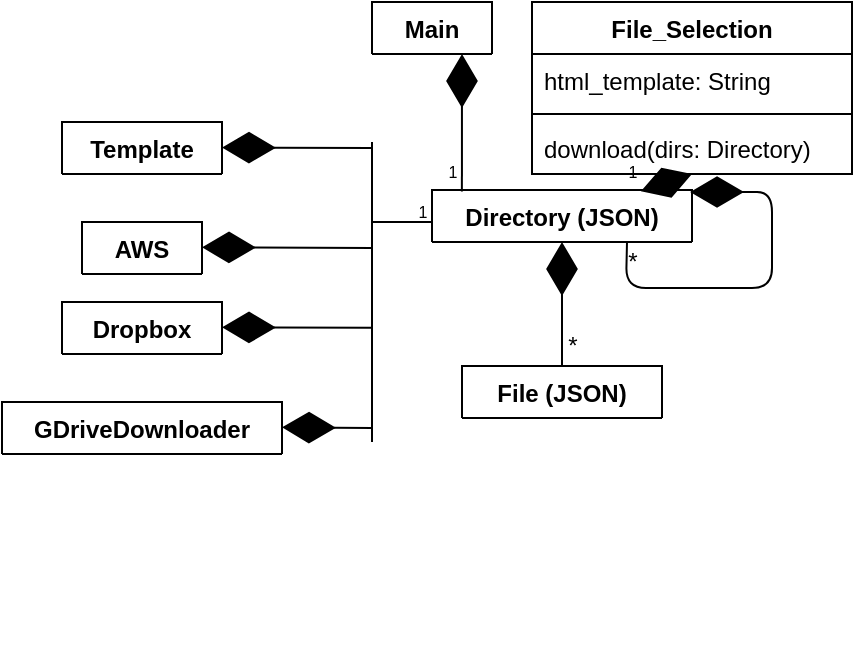 <mxfile version="13.0.3" type="device"><diagram id="C5RBs43oDa-KdzZeNtuy" name="Page-1"><mxGraphModel dx="1422" dy="816" grid="1" gridSize="10" guides="1" tooltips="1" connect="1" arrows="1" fold="1" page="1" pageScale="1" pageWidth="1169" pageHeight="827" math="0" shadow="0"><root><mxCell id="WIyWlLk6GJQsqaUBKTNV-0"/><mxCell id="WIyWlLk6GJQsqaUBKTNV-1" parent="WIyWlLk6GJQsqaUBKTNV-0"/><mxCell id="PUjD-5yK6D6DXM_f7cYs-7" value="" style="group" parent="WIyWlLk6GJQsqaUBKTNV-1" vertex="1" connectable="0"><mxGeometry x="580" y="124" width="160" height="238" as="geometry"/></mxCell><mxCell id="XWtVJLDJFeBlqaPUyuqN-22" value="Directory (JSON)" style="swimlane;fontStyle=1;align=center;verticalAlign=top;childLayout=stackLayout;horizontal=1;startSize=26;horizontalStack=0;resizeParent=1;resizeParentMax=0;resizeLast=0;collapsible=1;marginBottom=0;" parent="PUjD-5yK6D6DXM_f7cYs-7" vertex="1" collapsed="1"><mxGeometry width="130" height="26" as="geometry"><mxRectangle width="160" height="98" as="alternateBounds"/></mxGeometry></mxCell><mxCell id="XWtVJLDJFeBlqaPUyuqN-23" value="name: String&#10;path: String&#10;directories: Directory Vector&#10;files: File Vector" style="text;strokeColor=none;fillColor=none;align=left;verticalAlign=top;spacingLeft=4;spacingRight=4;overflow=hidden;rotatable=0;points=[[0,0.5],[1,0.5]];portConstraint=eastwest;" parent="XWtVJLDJFeBlqaPUyuqN-22" vertex="1"><mxGeometry y="26" width="130" height="64" as="geometry"/></mxCell><mxCell id="XWtVJLDJFeBlqaPUyuqN-24" value="" style="line;strokeWidth=1;fillColor=none;align=left;verticalAlign=middle;spacingTop=-1;spacingLeft=3;spacingRight=3;rotatable=0;labelPosition=right;points=[];portConstraint=eastwest;" parent="XWtVJLDJFeBlqaPUyuqN-22" vertex="1"><mxGeometry y="90" width="130" height="8" as="geometry"/></mxCell><mxCell id="PUjD-5yK6D6DXM_f7cYs-3" value="" style="endArrow=diamondThin;endFill=1;endSize=24;html=1;entryX=0.994;entryY=0.375;entryDx=0;entryDy=0;entryPerimeter=0;exitX=0.75;exitY=1;exitDx=0;exitDy=0;" parent="XWtVJLDJFeBlqaPUyuqN-22" source="XWtVJLDJFeBlqaPUyuqN-22" target="XWtVJLDJFeBlqaPUyuqN-23" edge="1"><mxGeometry width="160" relative="1" as="geometry"><mxPoint x="110" y="120" as="sourcePoint"/><mxPoint x="410" y="150" as="targetPoint"/><Array as="points"><mxPoint x="120" y="120"/><mxPoint x="200" y="120"/><mxPoint x="200" y="50"/></Array></mxGeometry></mxCell><mxCell id="PUjD-5yK6D6DXM_f7cYs-0" value="" style="endArrow=diamondThin;endFill=1;endSize=24;html=1;entryX=0.5;entryY=1;entryDx=0;entryDy=0;exitX=0.5;exitY=0;exitDx=0;exitDy=0;" parent="PUjD-5yK6D6DXM_f7cYs-7" source="XWtVJLDJFeBlqaPUyuqN-27" target="XWtVJLDJFeBlqaPUyuqN-22" edge="1"><mxGeometry width="160" relative="1" as="geometry"><mxPoint x="-620" y="280" as="sourcePoint"/><mxPoint x="-460" y="280" as="targetPoint"/></mxGeometry></mxCell><mxCell id="PUjD-5yK6D6DXM_f7cYs-1" value="*" style="text;html=1;align=center;verticalAlign=middle;resizable=0;points=[];autosize=1;" parent="PUjD-5yK6D6DXM_f7cYs-7" vertex="1"><mxGeometry x="60" y="68" width="20" height="20" as="geometry"/></mxCell><mxCell id="PUjD-5yK6D6DXM_f7cYs-4" value="*" style="text;html=1;align=center;verticalAlign=middle;resizable=0;points=[];autosize=1;" parent="PUjD-5yK6D6DXM_f7cYs-7" vertex="1"><mxGeometry x="90" y="26" width="20" height="20" as="geometry"/></mxCell><mxCell id="XWtVJLDJFeBlqaPUyuqN-27" value="File (JSON)" style="swimlane;fontStyle=1;align=center;verticalAlign=top;childLayout=stackLayout;horizontal=1;startSize=26;horizontalStack=0;resizeParent=1;resizeParentMax=0;resizeLast=0;collapsible=1;marginBottom=0;" parent="PUjD-5yK6D6DXM_f7cYs-7" vertex="1" collapsed="1"><mxGeometry x="15" y="88" width="100" height="26" as="geometry"><mxRectangle y="170" width="160" height="68" as="alternateBounds"/></mxGeometry></mxCell><mxCell id="XWtVJLDJFeBlqaPUyuqN-28" value="name: String&#10;path: String" style="text;strokeColor=none;fillColor=none;align=left;verticalAlign=top;spacingLeft=4;spacingRight=4;overflow=hidden;rotatable=0;points=[[0,0.5],[1,0.5]];portConstraint=eastwest;" parent="XWtVJLDJFeBlqaPUyuqN-27" vertex="1"><mxGeometry y="26" width="100" height="34" as="geometry"/></mxCell><mxCell id="XWtVJLDJFeBlqaPUyuqN-29" value="" style="line;strokeWidth=1;fillColor=none;align=left;verticalAlign=middle;spacingTop=-1;spacingLeft=3;spacingRight=3;rotatable=0;labelPosition=right;points=[];portConstraint=eastwest;" parent="XWtVJLDJFeBlqaPUyuqN-27" vertex="1"><mxGeometry y="60" width="100" height="8" as="geometry"/></mxCell><mxCell id="MmyLhCDny8lxXup4z3QG-3" value="" style="endArrow=diamondThin;endFill=1;endSize=24;html=1;entryX=0.994;entryY=0.375;entryDx=0;entryDy=0;entryPerimeter=0;exitX=0.75;exitY=1;exitDx=0;exitDy=0;" parent="PUjD-5yK6D6DXM_f7cYs-7" source="XWtVJLDJFeBlqaPUyuqN-22" edge="1"><mxGeometry width="160" relative="1" as="geometry"><mxPoint x="90" y="49" as="sourcePoint"/><mxPoint x="129.04" y="1" as="targetPoint"/><Array as="points"><mxPoint x="97" y="49"/><mxPoint x="170" y="49"/><mxPoint x="170" y="1"/></Array></mxGeometry></mxCell><mxCell id="1gOJ1gNkcal4FqrxBqCz-0" value="Template" style="swimlane;fontStyle=1;align=center;verticalAlign=top;childLayout=stackLayout;horizontal=1;startSize=26;horizontalStack=0;resizeParent=1;resizeParentMax=0;resizeLast=0;collapsible=1;marginBottom=0;" parent="WIyWlLk6GJQsqaUBKTNV-1" vertex="1" collapsed="1"><mxGeometry x="395" y="90" width="80" height="26" as="geometry"><mxRectangle x="-600" y="320" width="440" height="168" as="alternateBounds"/></mxGeometry></mxCell><mxCell id="1gOJ1gNkcal4FqrxBqCz-1" value="[NAME]_?[MODEL]_[PARAM]:String&#10;[NAME]_get_files_list_result:String&#10;[NAME]_entries_to_download:List" style="text;strokeColor=none;fillColor=none;align=left;verticalAlign=top;spacingLeft=4;spacingRight=4;overflow=hidden;rotatable=0;points=[[0,0.5],[1,0.5]];portConstraint=eastwest;" parent="1gOJ1gNkcal4FqrxBqCz-0" vertex="1"><mxGeometry y="26" width="80" height="54" as="geometry"/></mxCell><mxCell id="1gOJ1gNkcal4FqrxBqCz-2" value="" style="line;strokeWidth=1;fillColor=none;align=left;verticalAlign=middle;spacingTop=-1;spacingLeft=3;spacingRight=3;rotatable=0;labelPosition=right;points=[];portConstraint=eastwest;" parent="1gOJ1gNkcal4FqrxBqCz-0" vertex="1"><mxGeometry y="80" width="80" height="8" as="geometry"/></mxCell><mxCell id="1gOJ1gNkcal4FqrxBqCz-3" value="[NAME]_authentication(void)&#10;[NAME]_get_files_list(void)&#10;[NAME]_format_entries_list(in [NAME]_get_files_list_result:List)&#10;[NAME]_select_entries_to_download(in [NAME]_entries_to_download:List)&#10;[NAME]_download_selected_entries(void)" style="text;strokeColor=none;fillColor=none;align=left;verticalAlign=top;spacingLeft=4;spacingRight=4;overflow=hidden;rotatable=0;points=[[0,0.5],[1,0.5]];portConstraint=eastwest;" parent="1gOJ1gNkcal4FqrxBqCz-0" vertex="1"><mxGeometry y="88" width="80" height="80" as="geometry"/></mxCell><mxCell id="XWtVJLDJFeBlqaPUyuqN-18" value="File_Selection" style="swimlane;fontStyle=1;align=center;verticalAlign=top;childLayout=stackLayout;horizontal=1;startSize=26;horizontalStack=0;resizeParent=1;resizeParentMax=0;resizeLast=0;collapsible=1;marginBottom=0;" parent="WIyWlLk6GJQsqaUBKTNV-1" vertex="1"><mxGeometry x="630" y="30" width="160" height="86" as="geometry"><mxRectangle x="630" y="30" width="110" height="26" as="alternateBounds"/></mxGeometry></mxCell><mxCell id="XWtVJLDJFeBlqaPUyuqN-19" value="html_template: String" style="text;strokeColor=none;fillColor=none;align=left;verticalAlign=top;spacingLeft=4;spacingRight=4;overflow=hidden;rotatable=0;points=[[0,0.5],[1,0.5]];portConstraint=eastwest;" parent="XWtVJLDJFeBlqaPUyuqN-18" vertex="1"><mxGeometry y="26" width="160" height="26" as="geometry"/></mxCell><mxCell id="XWtVJLDJFeBlqaPUyuqN-20" value="" style="line;strokeWidth=1;fillColor=none;align=left;verticalAlign=middle;spacingTop=-1;spacingLeft=3;spacingRight=3;rotatable=0;labelPosition=right;points=[];portConstraint=eastwest;" parent="XWtVJLDJFeBlqaPUyuqN-18" vertex="1"><mxGeometry y="52" width="160" height="8" as="geometry"/></mxCell><mxCell id="XWtVJLDJFeBlqaPUyuqN-21" value="download(dirs: Directory)" style="text;strokeColor=none;fillColor=none;align=left;verticalAlign=top;spacingLeft=4;spacingRight=4;overflow=hidden;rotatable=0;points=[[0,0.5],[1,0.5]];portConstraint=eastwest;" parent="XWtVJLDJFeBlqaPUyuqN-18" vertex="1"><mxGeometry y="60" width="160" height="26" as="geometry"/></mxCell><mxCell id="XWtVJLDJFeBlqaPUyuqN-8" value="Main" style="swimlane;fontStyle=1;align=center;verticalAlign=top;childLayout=stackLayout;horizontal=1;startSize=26;horizontalStack=0;resizeParent=1;resizeParentMax=0;resizeLast=0;collapsible=1;marginBottom=0;" parent="WIyWlLk6GJQsqaUBKTNV-1" vertex="1" collapsed="1"><mxGeometry x="550" y="30" width="60" height="26" as="geometry"><mxRectangle x="630" y="240" width="160" height="88" as="alternateBounds"/></mxGeometry></mxCell><mxCell id="XWtVJLDJFeBlqaPUyuqN-9" value="platforms: String Vector&#10;credentials: String Vector&#10;" style="text;strokeColor=none;fillColor=none;align=left;verticalAlign=top;spacingLeft=4;spacingRight=4;overflow=hidden;rotatable=0;points=[[0,0.5],[1,0.5]];portConstraint=eastwest;" parent="XWtVJLDJFeBlqaPUyuqN-8" vertex="1"><mxGeometry y="26" width="60" height="44" as="geometry"/></mxCell><mxCell id="XWtVJLDJFeBlqaPUyuqN-10" value="" style="line;strokeWidth=1;fillColor=none;align=left;verticalAlign=middle;spacingTop=-1;spacingLeft=3;spacingRight=3;rotatable=0;labelPosition=right;points=[];portConstraint=eastwest;" parent="XWtVJLDJFeBlqaPUyuqN-8" vertex="1"><mxGeometry y="70" width="60" height="18" as="geometry"/></mxCell><mxCell id="PUjD-5yK6D6DXM_f7cYs-41" value="AWS" style="swimlane;fontStyle=1;align=center;verticalAlign=top;childLayout=stackLayout;horizontal=1;startSize=26;horizontalStack=0;resizeParent=1;resizeParentMax=0;resizeLast=0;collapsible=1;marginBottom=0;" parent="WIyWlLk6GJQsqaUBKTNV-1" vertex="1" collapsed="1"><mxGeometry x="405" y="140" width="60" height="26" as="geometry"><mxRectangle x="120" y="-92" width="280" height="260" as="alternateBounds"/></mxGeometry></mxCell><mxCell id="PUjD-5yK6D6DXM_f7cYs-42" value="aws_ec2_client_flow: Object boto3.client()&#10;aws_s3_client_flow: Object boto3.client()&#10;aws_s3_resource_flow: Object boto3.resource()&#10;aws_get_files_list_result: Object JSON&#10;aws_entries_to_download_list: Object JSON&#10;aws_entries_to_download_list: Object List&#10;aws_download_path: String=&quot;C:/Downloads&quot;" style="text;strokeColor=none;fillColor=none;align=left;verticalAlign=top;spacingLeft=4;spacingRight=4;overflow=hidden;rotatable=0;points=[[0,0.5],[1,0.5]];portConstraint=eastwest;" parent="PUjD-5yK6D6DXM_f7cYs-41" vertex="1"><mxGeometry y="26" width="60" height="114" as="geometry"/></mxCell><mxCell id="PUjD-5yK6D6DXM_f7cYs-43" value="" style="line;strokeWidth=1;fillColor=none;align=left;verticalAlign=middle;spacingTop=-1;spacingLeft=3;spacingRight=3;rotatable=0;labelPosition=right;points=[];portConstraint=eastwest;" parent="PUjD-5yK6D6DXM_f7cYs-41" vertex="1"><mxGeometry y="140" width="60" height="30" as="geometry"/></mxCell><mxCell id="PUjD-5yK6D6DXM_f7cYs-44" value="aws_authentication: void&#10;aws_get_files_list: void&#10;aws_format_entries_list: void&#10;aws_select_entries_to_download_void&#10;aws_download_selected_entires: void" style="text;strokeColor=none;fillColor=none;align=left;verticalAlign=top;spacingLeft=4;spacingRight=4;overflow=hidden;rotatable=0;points=[[0,0.5],[1,0.5]];portConstraint=eastwest;" parent="PUjD-5yK6D6DXM_f7cYs-41" vertex="1"><mxGeometry y="170" width="60" height="90" as="geometry"/></mxCell><mxCell id="VuYZm0qjbYzL9_JQLtvp-0" value="Dropbox" style="swimlane;fontStyle=1;align=center;verticalAlign=top;childLayout=stackLayout;horizontal=1;startSize=26;horizontalStack=0;resizeParent=1;resizeParentMax=0;resizeLast=0;collapsible=1;marginBottom=0;" parent="WIyWlLk6GJQsqaUBKTNV-1" vertex="1" collapsed="1"><mxGeometry x="395" y="180" width="80" height="26" as="geometry"><mxRectangle x="45" y="210" width="430" height="310" as="alternateBounds"/></mxGeometry></mxCell><mxCell id="VuYZm0qjbYzL9_JQLtvp-1" value="dropbox_api_key:String&#10;dropbox_api_secret:String&#10;dropbox_authentication_auth_flow:String&#10;dropbox_authentication_authorize_url:String&#10;dropbox_authentication_auth_code:String&#10;dropbox_authentication_oauth_result:Sting &#10;dbx:String&#10;dropbox_get_files_return:String&#10;dropbox_get_files_list_result:String&#10;dropbox_entries_to_download_list:String&#10;dropbox_download_path:String&#10;dropbox_dictionary:String" style="text;strokeColor=none;fillColor=none;align=left;verticalAlign=top;spacingLeft=4;spacingRight=4;overflow=hidden;rotatable=0;points=[[0,0.5],[1,0.5]];portConstraint=eastwest;labelBackgroundColor=none;fontColor=#000000;" parent="VuYZm0qjbYzL9_JQLtvp-0" vertex="1"><mxGeometry y="26" width="80" height="184" as="geometry"/></mxCell><mxCell id="VuYZm0qjbYzL9_JQLtvp-2" value="" style="line;strokeWidth=1;fillColor=none;align=left;verticalAlign=middle;spacingTop=-1;spacingLeft=3;spacingRight=3;rotatable=0;labelPosition=right;points=[];portConstraint=eastwest;" parent="VuYZm0qjbYzL9_JQLtvp-0" vertex="1"><mxGeometry y="210" width="80" height="8" as="geometry"/></mxCell><mxCell id="VuYZm0qjbYzL9_JQLtvp-3" value="dropbox_authentication(void)&#10;dropbox_get_files_list(void)&#10;dropbox_format_entries_list(in dropbox_get_files_list_result:String)&#10;dropbox_select_entries_to_download(in dropbox_entries_to_download:String)&#10;dropbox_download_selected_entries(void)" style="text;strokeColor=none;fillColor=none;align=left;verticalAlign=top;spacingLeft=4;spacingRight=4;overflow=hidden;rotatable=0;points=[[0,0.5],[1,0.5]];portConstraint=eastwest;labelBackgroundColor=#ffffff;" parent="VuYZm0qjbYzL9_JQLtvp-0" vertex="1"><mxGeometry y="218" width="80" height="92" as="geometry"/></mxCell><mxCell id="E6ryuPVC76yGmqxDlpta-0" value="GDriveDownloader" style="swimlane;fontStyle=1;align=center;verticalAlign=top;childLayout=stackLayout;horizontal=1;startSize=26;horizontalStack=0;resizeParent=1;resizeParentMax=0;resizeLast=0;collapsible=1;marginBottom=0;" parent="WIyWlLk6GJQsqaUBKTNV-1" vertex="1" collapsed="1"><mxGeometry x="365" y="230" width="140" height="26" as="geometry"><mxRectangle x="35" y="540" width="450" height="216" as="alternateBounds"/></mxGeometry></mxCell><mxCell id="E6ryuPVC76yGmqxDlpta-1" value="self.GDriveDownloader_creds = creds&#10;self.GDriveDownloader_SCOPES = ['https://www.googleapis.com/auth/drive']&#10;self.GDriveDownloader_service = service&#10;self.GDriveDownloader_file_List = None&#10;self.GDriveDownloader_json = None&#10;" style="text;strokeColor=none;fillColor=none;align=left;verticalAlign=top;spacingLeft=4;spacingRight=4;overflow=hidden;rotatable=0;points=[[0,0.5],[1,0.5]];portConstraint=eastwest;" parent="E6ryuPVC76yGmqxDlpta-0" vertex="1"><mxGeometry y="26" width="140" height="74" as="geometry"/></mxCell><mxCell id="E6ryuPVC76yGmqxDlpta-2" value="" style="line;strokeWidth=1;fillColor=none;align=left;verticalAlign=middle;spacingTop=-1;spacingLeft=3;spacingRight=3;rotatable=0;labelPosition=right;points=[];portConstraint=eastwest;" parent="E6ryuPVC76yGmqxDlpta-0" vertex="1"><mxGeometry y="100" width="140" height="8" as="geometry"/></mxCell><mxCell id="E6ryuPVC76yGmqxDlpta-3" value="def GDriveDownloader_authentication(self)&#10;def GDriveDownloader_save_Token(self)&#10;def GDriveDownloader_load_Token(self)&#10;def GDriveDownloader_build_Service(self)&#10;def GDriveDownloader__download_File(self,file_Id)&#10;def GDriveDownloader__get_Files(self)" style="text;strokeColor=none;fillColor=none;align=left;verticalAlign=top;spacingLeft=4;spacingRight=4;overflow=hidden;rotatable=0;points=[[0,0.5],[1,0.5]];portConstraint=eastwest;" parent="E6ryuPVC76yGmqxDlpta-0" vertex="1"><mxGeometry y="108" width="140" height="108" as="geometry"/></mxCell><mxCell id="MmyLhCDny8lxXup4z3QG-12" value="" style="endArrow=diamondThin;endFill=1;endSize=24;html=1;entryX=0.5;entryY=1;entryDx=0;entryDy=0;exitX=0.811;exitY=0.013;exitDx=0;exitDy=0;exitPerimeter=0;" parent="WIyWlLk6GJQsqaUBKTNV-1" source="XWtVJLDJFeBlqaPUyuqN-22" target="XWtVJLDJFeBlqaPUyuqN-18" edge="1"><mxGeometry width="160" relative="1" as="geometry"><mxPoint x="450" y="100" as="sourcePoint"/><mxPoint x="610" y="100" as="targetPoint"/></mxGeometry></mxCell><mxCell id="MmyLhCDny8lxXup4z3QG-13" value="" style="endArrow=diamondThin;endFill=1;endSize=24;html=1;entryX=0.75;entryY=1;entryDx=0;entryDy=0;exitX=0.115;exitY=0.031;exitDx=0;exitDy=0;exitPerimeter=0;" parent="WIyWlLk6GJQsqaUBKTNV-1" source="XWtVJLDJFeBlqaPUyuqN-22" target="XWtVJLDJFeBlqaPUyuqN-8" edge="1"><mxGeometry width="160" relative="1" as="geometry"><mxPoint x="450" y="100" as="sourcePoint"/><mxPoint x="610" y="100" as="targetPoint"/></mxGeometry></mxCell><mxCell id="MmyLhCDny8lxXup4z3QG-14" value="" style="endArrow=diamondThin;endFill=1;endSize=24;html=1;" parent="WIyWlLk6GJQsqaUBKTNV-1" edge="1"><mxGeometry width="160" relative="1" as="geometry"><mxPoint x="550" y="103" as="sourcePoint"/><mxPoint x="475" y="102.76" as="targetPoint"/></mxGeometry></mxCell><mxCell id="MmyLhCDny8lxXup4z3QG-15" value="" style="endArrow=diamondThin;endFill=1;endSize=24;html=1;" parent="WIyWlLk6GJQsqaUBKTNV-1" edge="1"><mxGeometry width="160" relative="1" as="geometry"><mxPoint x="550" y="153" as="sourcePoint"/><mxPoint x="465" y="152.66" as="targetPoint"/></mxGeometry></mxCell><mxCell id="MmyLhCDny8lxXup4z3QG-16" value="" style="endArrow=diamondThin;endFill=1;endSize=24;html=1;" parent="WIyWlLk6GJQsqaUBKTNV-1" edge="1"><mxGeometry width="160" relative="1" as="geometry"><mxPoint x="550" y="192.9" as="sourcePoint"/><mxPoint x="475" y="192.66" as="targetPoint"/></mxGeometry></mxCell><mxCell id="MmyLhCDny8lxXup4z3QG-17" value="" style="endArrow=diamondThin;endFill=1;endSize=24;html=1;" parent="WIyWlLk6GJQsqaUBKTNV-1" edge="1"><mxGeometry width="160" relative="1" as="geometry"><mxPoint x="550" y="243" as="sourcePoint"/><mxPoint x="505" y="242.66" as="targetPoint"/></mxGeometry></mxCell><mxCell id="MmyLhCDny8lxXup4z3QG-18" value="" style="endArrow=none;html=1;" parent="WIyWlLk6GJQsqaUBKTNV-1" edge="1"><mxGeometry width="50" height="50" relative="1" as="geometry"><mxPoint x="550" y="250" as="sourcePoint"/><mxPoint x="550" y="100" as="targetPoint"/></mxGeometry></mxCell><mxCell id="MmyLhCDny8lxXup4z3QG-19" value="" style="endArrow=none;html=1;entryX=0;entryY=0.615;entryDx=0;entryDy=0;entryPerimeter=0;" parent="WIyWlLk6GJQsqaUBKTNV-1" target="XWtVJLDJFeBlqaPUyuqN-22" edge="1"><mxGeometry width="50" height="50" relative="1" as="geometry"><mxPoint x="550" y="140" as="sourcePoint"/><mxPoint x="560" y="130" as="targetPoint"/></mxGeometry></mxCell><mxCell id="MmyLhCDny8lxXup4z3QG-20" value="&lt;font style=&quot;font-size: 8px&quot;&gt;1&lt;/font&gt;" style="text;html=1;align=center;verticalAlign=middle;resizable=0;points=[];autosize=1;" parent="WIyWlLk6GJQsqaUBKTNV-1" vertex="1"><mxGeometry x="565" y="124" width="20" height="20" as="geometry"/></mxCell><mxCell id="MmyLhCDny8lxXup4z3QG-21" value="&lt;font style=&quot;font-size: 8px&quot;&gt;1&lt;/font&gt;" style="text;html=1;align=center;verticalAlign=middle;resizable=0;points=[];autosize=1;" parent="WIyWlLk6GJQsqaUBKTNV-1" vertex="1"><mxGeometry x="580" y="104" width="20" height="20" as="geometry"/></mxCell><mxCell id="MmyLhCDny8lxXup4z3QG-22" value="&lt;font style=&quot;font-size: 8px&quot;&gt;1&lt;/font&gt;" style="text;html=1;align=center;verticalAlign=middle;resizable=0;points=[];autosize=1;" parent="WIyWlLk6GJQsqaUBKTNV-1" vertex="1"><mxGeometry x="670" y="104" width="20" height="20" as="geometry"/></mxCell></root></mxGraphModel></diagram></mxfile>